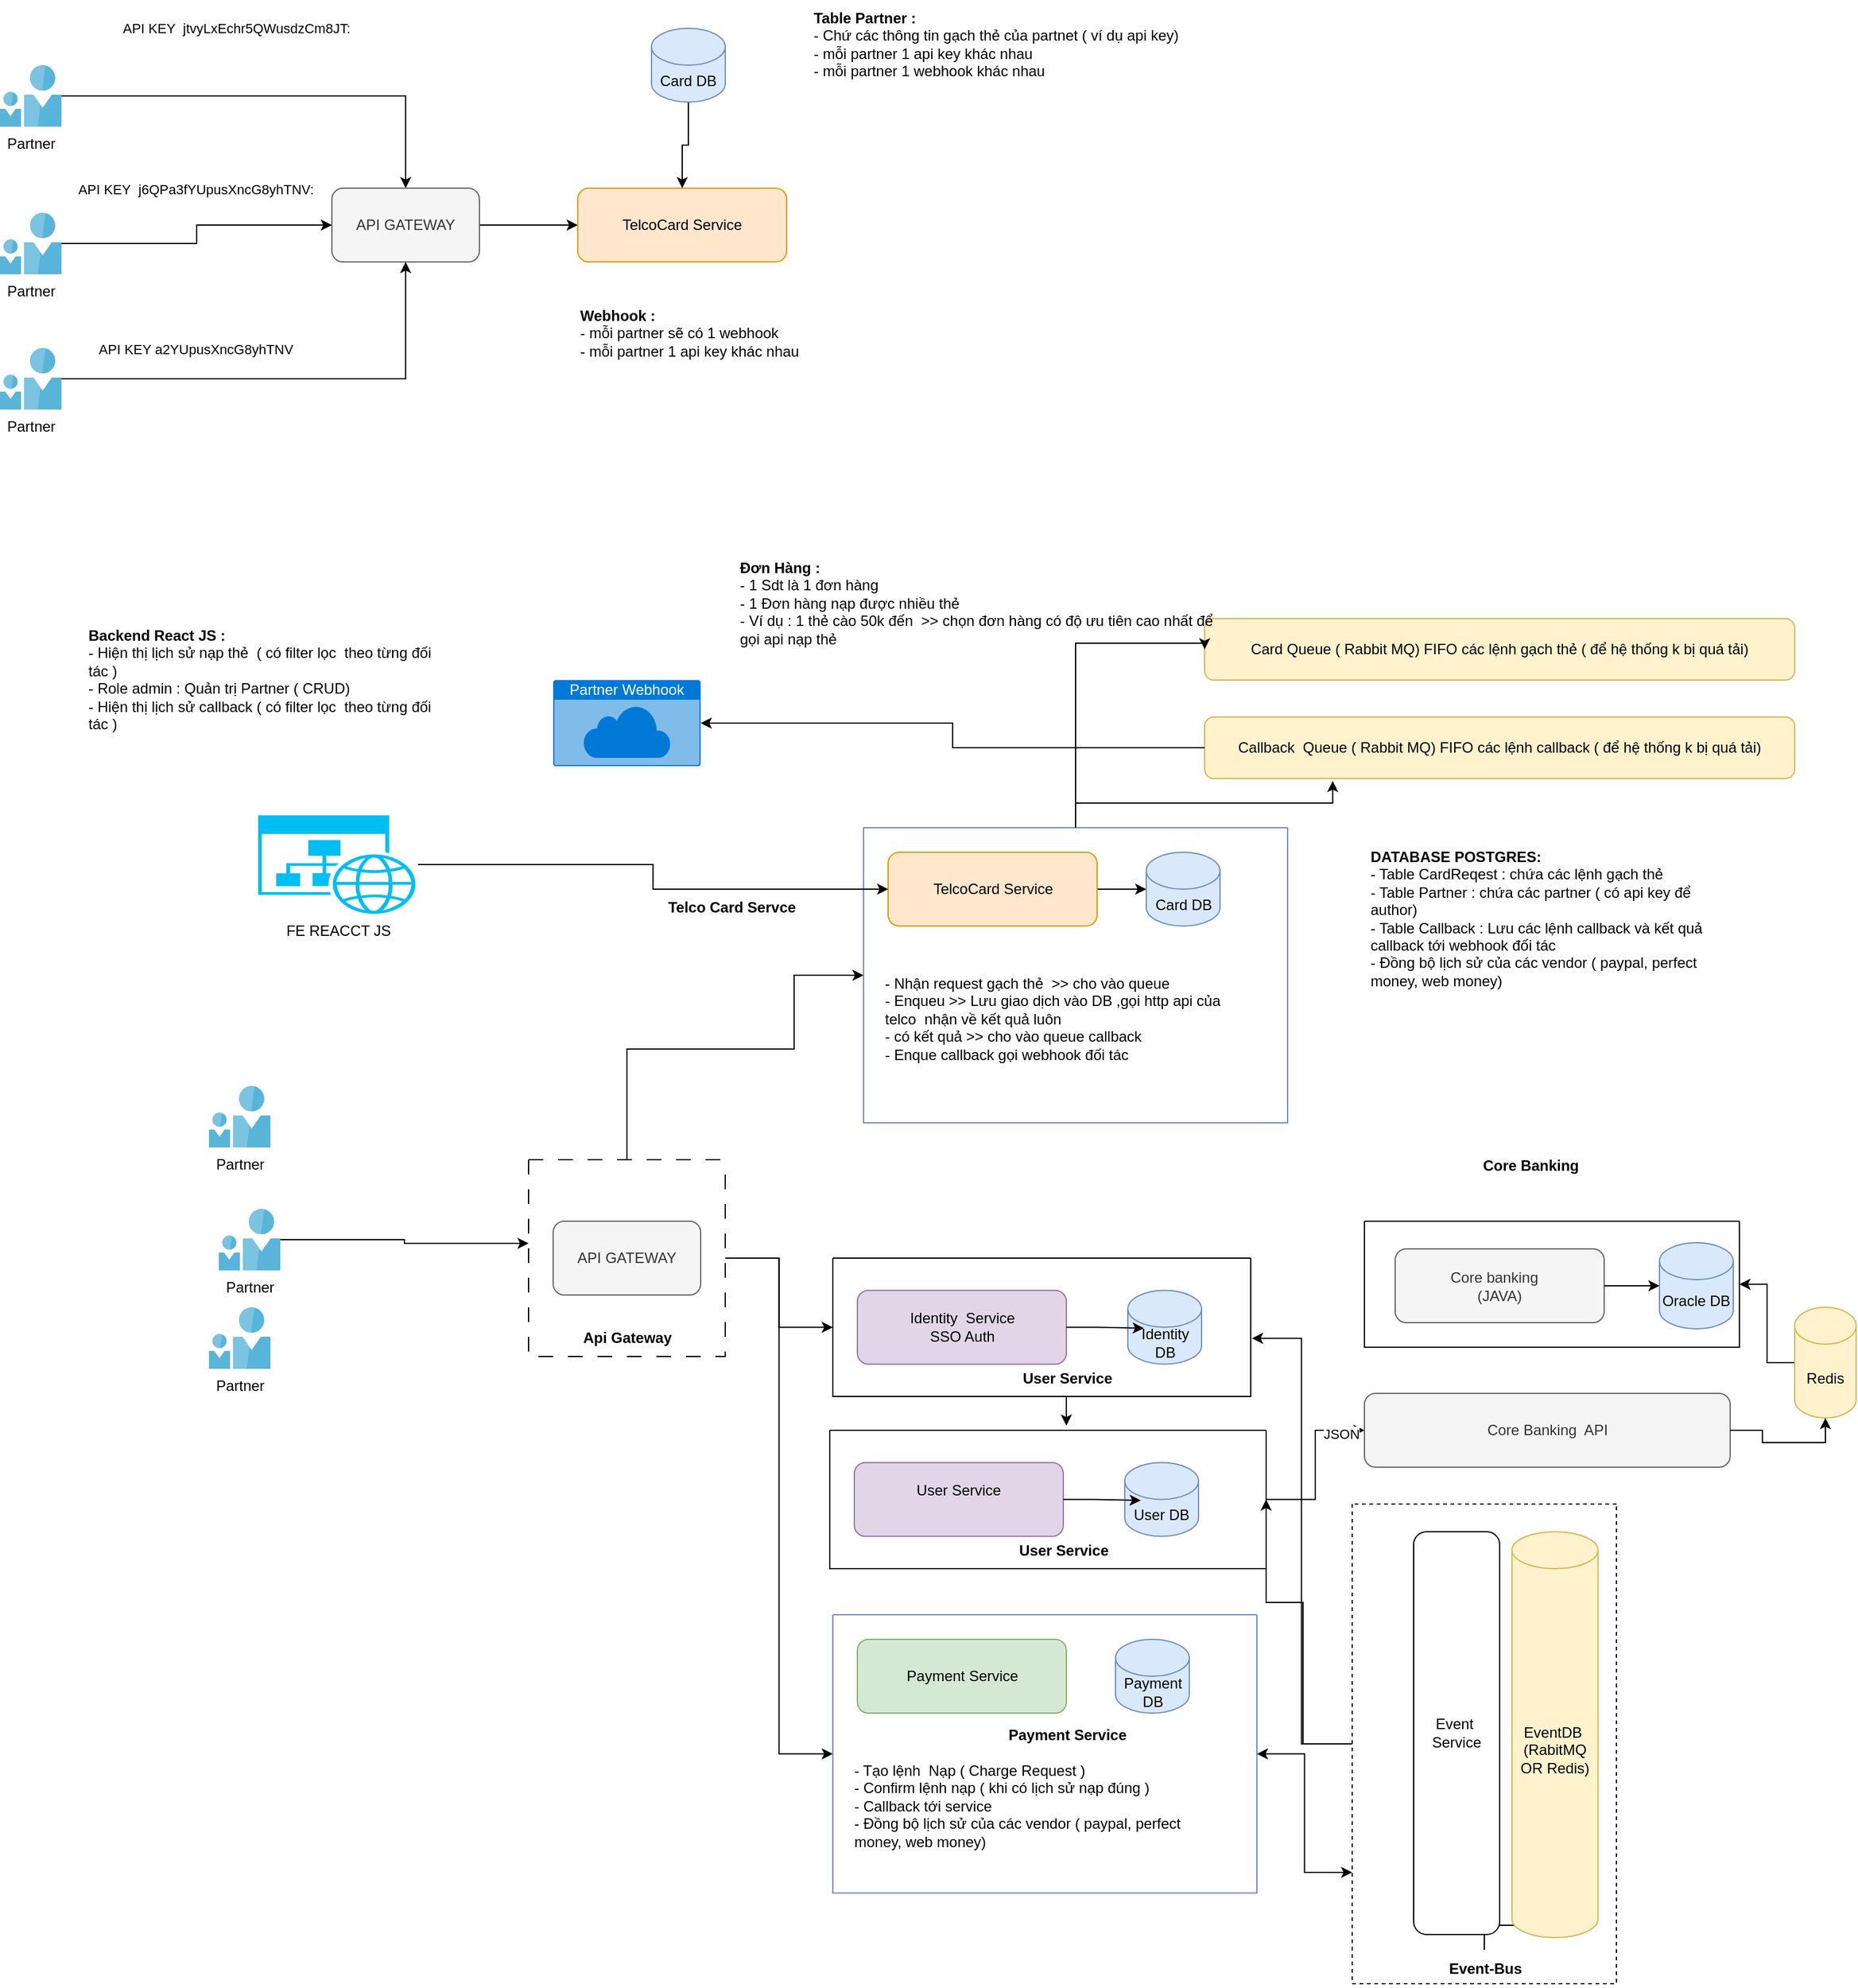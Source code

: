 <mxfile version="24.7.6">
  <diagram name="Page-1" id="iOP9NucEH-zzFqvL8uEB">
    <mxGraphModel dx="2284" dy="2481" grid="1" gridSize="10" guides="1" tooltips="1" connect="1" arrows="1" fold="1" page="1" pageScale="1" pageWidth="850" pageHeight="1100" math="0" shadow="0">
      <root>
        <mxCell id="0" />
        <mxCell id="1" parent="0" />
        <mxCell id="ymEb2g0kcDg-jAVKu9gT-71" style="edgeStyle=orthogonalEdgeStyle;rounded=0;orthogonalLoop=1;jettySize=auto;html=1;entryX=0;entryY=0.5;entryDx=0;entryDy=0;" parent="1" source="ymEb2g0kcDg-jAVKu9gT-15" target="ymEb2g0kcDg-jAVKu9gT-41" edge="1">
          <mxGeometry relative="1" as="geometry" />
        </mxCell>
        <mxCell id="clGpNB9oHALhCs1MbPwn-30" style="edgeStyle=orthogonalEdgeStyle;rounded=0;orthogonalLoop=1;jettySize=auto;html=1;entryX=0;entryY=0.5;entryDx=0;entryDy=0;" parent="1" source="ymEb2g0kcDg-jAVKu9gT-15" target="ymEb2g0kcDg-jAVKu9gT-47" edge="1">
          <mxGeometry relative="1" as="geometry" />
        </mxCell>
        <mxCell id="WQcWtHXtiNmqQjXh-VJ1-3" style="edgeStyle=orthogonalEdgeStyle;rounded=0;orthogonalLoop=1;jettySize=auto;html=1;entryX=0;entryY=0.5;entryDx=0;entryDy=0;" parent="1" source="ymEb2g0kcDg-jAVKu9gT-15" target="clGpNB9oHALhCs1MbPwn-42" edge="1">
          <mxGeometry relative="1" as="geometry">
            <Array as="points">
              <mxPoint x="120" y="-80" />
              <mxPoint x="256" y="-80" />
              <mxPoint x="256" y="-140" />
            </Array>
          </mxGeometry>
        </mxCell>
        <mxCell id="ymEb2g0kcDg-jAVKu9gT-15" value="API GATEWAY" style="swimlane;startSize=0;fontColor=none;noLabel=1;dashed=1;dashPattern=12 12;" parent="1" vertex="1">
          <mxGeometry x="40" y="10" width="160" height="160" as="geometry" />
        </mxCell>
        <mxCell id="ymEb2g0kcDg-jAVKu9gT-3" value="API GATEWAY" style="rounded=1;whiteSpace=wrap;html=1;fillColor=#f5f5f5;fontColor=#333333;strokeColor=#666666;" parent="ymEb2g0kcDg-jAVKu9gT-15" vertex="1">
          <mxGeometry x="20" y="50" width="120" height="60" as="geometry" />
        </mxCell>
        <mxCell id="ymEb2g0kcDg-jAVKu9gT-30" value="&lt;b&gt;Api Gateway&lt;br&gt;&lt;/b&gt;" style="text;html=1;align=center;verticalAlign=middle;resizable=0;points=[];autosize=1;strokeColor=none;fillColor=none;" parent="ymEb2g0kcDg-jAVKu9gT-15" vertex="1">
          <mxGeometry x="35" y="130" width="90" height="30" as="geometry" />
        </mxCell>
        <mxCell id="ymEb2g0kcDg-jAVKu9gT-16" value="Core Banking&amp;nbsp; API" style="rounded=1;whiteSpace=wrap;html=1;fillColor=#f5f5f5;strokeColor=#666666;fontColor=#333333;" parent="1" vertex="1">
          <mxGeometry x="720" y="200" width="297.5" height="60" as="geometry" />
        </mxCell>
        <mxCell id="ymEb2g0kcDg-jAVKu9gT-24" value="Post" style="swimlane;startSize=0;rounded=1;shadow=0;fontColor=none;labelBackgroundColor=none;noLabel=1;" parent="1" vertex="1">
          <mxGeometry x="720" y="60" width="305" height="102.5" as="geometry" />
        </mxCell>
        <mxCell id="ymEb2g0kcDg-jAVKu9gT-4" value="&lt;div&gt;Core banking&lt;span style=&quot;white-space: pre;&quot;&gt;&#x9;&lt;/span&gt;&lt;/div&gt;&lt;div&gt;&lt;span style=&quot;white-space: pre;&quot;&gt;(JAVA)&lt;br&gt;&lt;/span&gt;&lt;/div&gt;" style="rounded=1;whiteSpace=wrap;html=1;fillColor=#f5f5f5;strokeColor=#666666;fontColor=#333333;" parent="ymEb2g0kcDg-jAVKu9gT-24" vertex="1">
          <mxGeometry x="25" y="22.5" width="170" height="60" as="geometry" />
        </mxCell>
        <mxCell id="ymEb2g0kcDg-jAVKu9gT-6" value="Oracle DB" style="shape=cylinder3;whiteSpace=wrap;html=1;boundedLbl=1;backgroundOutline=1;size=15;fillColor=#dae8fc;strokeColor=#6c8ebf;" parent="ymEb2g0kcDg-jAVKu9gT-24" vertex="1">
          <mxGeometry x="240" y="17.5" width="60" height="70" as="geometry" />
        </mxCell>
        <mxCell id="ymEb2g0kcDg-jAVKu9gT-32" value="" style="edgeStyle=orthogonalEdgeStyle;rounded=0;orthogonalLoop=1;jettySize=auto;html=1;" parent="ymEb2g0kcDg-jAVKu9gT-24" source="ymEb2g0kcDg-jAVKu9gT-4" target="ymEb2g0kcDg-jAVKu9gT-6" edge="1">
          <mxGeometry relative="1" as="geometry" />
        </mxCell>
        <mxCell id="ymEb2g0kcDg-jAVKu9gT-41" value="Post" style="swimlane;startSize=0;rounded=1;shadow=0;fontColor=none;labelBackgroundColor=none;noLabel=1;" parent="1" vertex="1">
          <mxGeometry x="287.5" y="90" width="340" height="112.5" as="geometry" />
        </mxCell>
        <mxCell id="clGpNB9oHALhCs1MbPwn-31" style="edgeStyle=orthogonalEdgeStyle;rounded=0;orthogonalLoop=1;jettySize=auto;html=1;" parent="ymEb2g0kcDg-jAVKu9gT-41" source="ymEb2g0kcDg-jAVKu9gT-42" edge="1">
          <mxGeometry relative="1" as="geometry">
            <mxPoint x="190" y="136.25" as="targetPoint" />
          </mxGeometry>
        </mxCell>
        <mxCell id="ymEb2g0kcDg-jAVKu9gT-42" value="&lt;b&gt;User Service&lt;br&gt;&lt;/b&gt;" style="text;html=1;align=center;verticalAlign=middle;resizable=0;points=[];autosize=1;strokeColor=none;fillColor=none;" parent="ymEb2g0kcDg-jAVKu9gT-41" vertex="1">
          <mxGeometry x="140" y="82.5" width="100" height="30" as="geometry" />
        </mxCell>
        <mxCell id="ymEb2g0kcDg-jAVKu9gT-18" value="&lt;div&gt;Identity&amp;nbsp; Service&lt;/div&gt;&lt;div&gt;SSO Auth &lt;br&gt;&lt;/div&gt;" style="rounded=1;whiteSpace=wrap;html=1;fillColor=#e1d5e7;strokeColor=#9673a6;" parent="ymEb2g0kcDg-jAVKu9gT-41" vertex="1">
          <mxGeometry x="20" y="26.25" width="170" height="60" as="geometry" />
        </mxCell>
        <mxCell id="ymEb2g0kcDg-jAVKu9gT-20" value="Identity DB" style="shape=cylinder3;whiteSpace=wrap;html=1;boundedLbl=1;backgroundOutline=1;size=15;fillColor=#dae8fc;strokeColor=#6c8ebf;" parent="ymEb2g0kcDg-jAVKu9gT-41" vertex="1">
          <mxGeometry x="240" y="26.25" width="60" height="60" as="geometry" />
        </mxCell>
        <mxCell id="isoSCwNyjUuJ1y2WLRkC-23" style="edgeStyle=orthogonalEdgeStyle;rounded=0;orthogonalLoop=1;jettySize=auto;html=1;entryX=0.217;entryY=0.513;entryDx=0;entryDy=0;entryPerimeter=0;" parent="ymEb2g0kcDg-jAVKu9gT-41" source="ymEb2g0kcDg-jAVKu9gT-18" target="ymEb2g0kcDg-jAVKu9gT-20" edge="1">
          <mxGeometry relative="1" as="geometry" />
        </mxCell>
        <mxCell id="ymEb2g0kcDg-jAVKu9gT-67" style="edgeStyle=orthogonalEdgeStyle;rounded=0;orthogonalLoop=1;jettySize=auto;html=1;entryX=0;entryY=0.768;entryDx=0;entryDy=0;startArrow=classic;startFill=1;entryPerimeter=0;" parent="1" source="ymEb2g0kcDg-jAVKu9gT-47" target="ymEb2g0kcDg-jAVKu9gT-58" edge="1">
          <mxGeometry relative="1" as="geometry">
            <Array as="points" />
          </mxGeometry>
        </mxCell>
        <mxCell id="ymEb2g0kcDg-jAVKu9gT-47" value="Post" style="swimlane;startSize=0;rounded=1;shadow=0;labelBackgroundColor=none;noLabel=1;fillColor=#dae8fc;strokeColor=#6c8ebf;" parent="1" vertex="1">
          <mxGeometry x="287.5" y="380" width="345" height="226.25" as="geometry" />
        </mxCell>
        <mxCell id="ymEb2g0kcDg-jAVKu9gT-48" value="&lt;b&gt;Payment Service&lt;br&gt;&lt;/b&gt;" style="text;html=1;align=center;verticalAlign=middle;resizable=0;points=[];autosize=1;strokeColor=none;fillColor=none;" parent="ymEb2g0kcDg-jAVKu9gT-47" vertex="1">
          <mxGeometry x="130" y="82.5" width="120" height="30" as="geometry" />
        </mxCell>
        <mxCell id="ymEb2g0kcDg-jAVKu9gT-21" value="Payment Service" style="rounded=1;whiteSpace=wrap;html=1;fillColor=#d5e8d4;strokeColor=#82b366;" parent="ymEb2g0kcDg-jAVKu9gT-47" vertex="1">
          <mxGeometry x="20" y="20" width="170" height="60" as="geometry" />
        </mxCell>
        <mxCell id="ymEb2g0kcDg-jAVKu9gT-22" value="Payment DB" style="shape=cylinder3;whiteSpace=wrap;html=1;boundedLbl=1;backgroundOutline=1;size=15;fillColor=#dae8fc;strokeColor=#6c8ebf;" parent="ymEb2g0kcDg-jAVKu9gT-47" vertex="1">
          <mxGeometry x="230" y="20" width="60" height="60" as="geometry" />
        </mxCell>
        <mxCell id="isoSCwNyjUuJ1y2WLRkC-27" value="&lt;div&gt;- Tạo lệnh&amp;nbsp; Nạp ( Charge Request ) &lt;br&gt;&lt;/div&gt;&lt;div&gt;- Confirm lệnh nạp ( khi có lịch sử nạp đúng ) &lt;br&gt;&lt;/div&gt;&lt;div&gt;- Callback tới service&lt;br&gt;&lt;/div&gt;- Đồng bộ lịch sử của các vendor ( paypal, perfect money, web money)" style="text;html=1;whiteSpace=wrap;overflow=hidden;rounded=0;" parent="ymEb2g0kcDg-jAVKu9gT-47" vertex="1">
          <mxGeometry x="15" y="112.5" width="295" height="97.5" as="geometry" />
        </mxCell>
        <mxCell id="clGpNB9oHALhCs1MbPwn-32" style="edgeStyle=orthogonalEdgeStyle;rounded=0;orthogonalLoop=1;jettySize=auto;html=1;entryX=1;entryY=0.5;entryDx=0;entryDy=0;" parent="1" source="ymEb2g0kcDg-jAVKu9gT-58" target="clGpNB9oHALhCs1MbPwn-25" edge="1">
          <mxGeometry relative="1" as="geometry">
            <Array as="points">
              <mxPoint x="670" y="485" />
              <mxPoint x="670" y="370" />
            </Array>
          </mxGeometry>
        </mxCell>
        <mxCell id="ymEb2g0kcDg-jAVKu9gT-58" value="Post" style="swimlane;startSize=0;rounded=1;shadow=0;fontColor=none;labelBackgroundColor=none;noLabel=1;dashed=1;" parent="1" vertex="1">
          <mxGeometry x="710" y="290" width="215" height="390" as="geometry" />
        </mxCell>
        <mxCell id="clGpNB9oHALhCs1MbPwn-10" value="" style="edgeStyle=orthogonalEdgeStyle;rounded=0;orthogonalLoop=1;jettySize=auto;html=1;" parent="ymEb2g0kcDg-jAVKu9gT-58" source="ymEb2g0kcDg-jAVKu9gT-59" target="ymEb2g0kcDg-jAVKu9gT-19" edge="1">
          <mxGeometry relative="1" as="geometry" />
        </mxCell>
        <mxCell id="ymEb2g0kcDg-jAVKu9gT-59" value="&lt;b&gt;Event-Bus&lt;/b&gt;" style="text;html=1;align=center;verticalAlign=middle;resizable=0;points=[];autosize=1;strokeColor=none;fillColor=none;" parent="ymEb2g0kcDg-jAVKu9gT-58" vertex="1">
          <mxGeometry x="67.5" y="362.5" width="80" height="30" as="geometry" />
        </mxCell>
        <mxCell id="ymEb2g0kcDg-jAVKu9gT-19" value="&lt;div&gt;EventDB&amp;nbsp;&lt;/div&gt;&lt;div&gt;(RabitMQ OR Redis)&lt;/div&gt;" style="shape=cylinder3;whiteSpace=wrap;html=1;boundedLbl=1;backgroundOutline=1;size=15;fillColor=#fff2cc;strokeColor=#d6b656;" parent="ymEb2g0kcDg-jAVKu9gT-58" vertex="1">
          <mxGeometry x="130" y="22.5" width="70" height="330" as="geometry" />
        </mxCell>
        <mxCell id="ymEb2g0kcDg-jAVKu9gT-23" value="Event&amp;nbsp; Service" style="rounded=1;whiteSpace=wrap;html=1;" parent="ymEb2g0kcDg-jAVKu9gT-58" vertex="1">
          <mxGeometry x="50" y="22.5" width="70" height="327.5" as="geometry" />
        </mxCell>
        <mxCell id="isoSCwNyjUuJ1y2WLRkC-15" value="Partner" style="image;sketch=0;aspect=fixed;html=1;points=[];align=center;fontSize=12;image=img/lib/mscae/Two_User_Icon.svg;" parent="1" vertex="1">
          <mxGeometry x="-212" y="50" width="50" height="50" as="geometry" />
        </mxCell>
        <mxCell id="isoSCwNyjUuJ1y2WLRkC-17" style="edgeStyle=orthogonalEdgeStyle;rounded=0;orthogonalLoop=1;jettySize=auto;html=1;entryX=0;entryY=0.425;entryDx=0;entryDy=0;entryPerimeter=0;" parent="1" source="isoSCwNyjUuJ1y2WLRkC-15" target="ymEb2g0kcDg-jAVKu9gT-15" edge="1">
          <mxGeometry relative="1" as="geometry" />
        </mxCell>
        <mxCell id="clGpNB9oHALhCs1MbPwn-14" style="edgeStyle=orthogonalEdgeStyle;rounded=0;orthogonalLoop=1;jettySize=auto;html=1;entryX=1;entryY=0.5;entryDx=0;entryDy=0;" parent="1" source="clGpNB9oHALhCs1MbPwn-11" target="ymEb2g0kcDg-jAVKu9gT-24" edge="1">
          <mxGeometry relative="1" as="geometry" />
        </mxCell>
        <mxCell id="clGpNB9oHALhCs1MbPwn-11" value="Redis" style="shape=cylinder3;whiteSpace=wrap;html=1;boundedLbl=1;backgroundOutline=1;size=15;fillColor=#fff2cc;strokeColor=#d6b656;" parent="1" vertex="1">
          <mxGeometry x="1070" y="130" width="50" height="90" as="geometry" />
        </mxCell>
        <mxCell id="clGpNB9oHALhCs1MbPwn-13" style="edgeStyle=orthogonalEdgeStyle;rounded=0;orthogonalLoop=1;jettySize=auto;html=1;entryX=0.5;entryY=1;entryDx=0;entryDy=0;entryPerimeter=0;" parent="1" source="ymEb2g0kcDg-jAVKu9gT-16" target="clGpNB9oHALhCs1MbPwn-11" edge="1">
          <mxGeometry relative="1" as="geometry" />
        </mxCell>
        <mxCell id="clGpNB9oHALhCs1MbPwn-20" value="&lt;div&gt;Partner Webhook&lt;/div&gt;&lt;div&gt;&lt;br&gt;&lt;/div&gt;" style="html=1;whiteSpace=wrap;strokeColor=none;fillColor=#0079D6;labelPosition=center;verticalLabelPosition=middle;verticalAlign=top;align=center;fontSize=12;outlineConnect=0;spacingTop=-6;fontColor=#FFFFFF;sketch=0;shape=mxgraph.sitemap.cloud;" parent="1" vertex="1">
          <mxGeometry x="60" y="-380" width="120" height="70" as="geometry" />
        </mxCell>
        <mxCell id="ymEb2g0kcDg-jAVKu9gT-29" value="&lt;b&gt;Core Banking&lt;br&gt;&lt;/b&gt;" style="text;html=1;align=center;verticalAlign=middle;resizable=0;points=[];autosize=1;strokeColor=none;fillColor=none;" parent="1" vertex="1">
          <mxGeometry x="805" width="100" height="30" as="geometry" />
        </mxCell>
        <mxCell id="clGpNB9oHALhCs1MbPwn-34" style="edgeStyle=orthogonalEdgeStyle;rounded=0;orthogonalLoop=1;jettySize=auto;html=1;entryX=0;entryY=0.5;entryDx=0;entryDy=0;" parent="1" source="clGpNB9oHALhCs1MbPwn-25" target="ymEb2g0kcDg-jAVKu9gT-16" edge="1">
          <mxGeometry relative="1" as="geometry" />
        </mxCell>
        <mxCell id="clGpNB9oHALhCs1MbPwn-35" value="JSON" style="edgeLabel;html=1;align=center;verticalAlign=middle;resizable=0;points=[];" parent="clGpNB9oHALhCs1MbPwn-34" vertex="1" connectable="0">
          <mxGeometry x="0.707" y="-3" relative="1" as="geometry">
            <mxPoint as="offset" />
          </mxGeometry>
        </mxCell>
        <mxCell id="clGpNB9oHALhCs1MbPwn-25" value="Post" style="swimlane;startSize=0;rounded=1;shadow=0;fontColor=none;labelBackgroundColor=none;noLabel=1;" parent="1" vertex="1">
          <mxGeometry x="285" y="230" width="355" height="112.5" as="geometry" />
        </mxCell>
        <mxCell id="clGpNB9oHALhCs1MbPwn-26" value="&lt;b&gt;User Service&lt;br&gt;&lt;/b&gt;" style="text;html=1;align=center;verticalAlign=middle;resizable=0;points=[];autosize=1;strokeColor=none;fillColor=none;" parent="clGpNB9oHALhCs1MbPwn-25" vertex="1">
          <mxGeometry x="140" y="82.5" width="100" height="30" as="geometry" />
        </mxCell>
        <mxCell id="clGpNB9oHALhCs1MbPwn-27" value="&lt;div&gt;User Service&lt;/div&gt;&lt;div&gt;&lt;br&gt;&lt;/div&gt;" style="rounded=1;whiteSpace=wrap;html=1;fillColor=#e1d5e7;strokeColor=#9673a6;" parent="clGpNB9oHALhCs1MbPwn-25" vertex="1">
          <mxGeometry x="20" y="26.25" width="170" height="60" as="geometry" />
        </mxCell>
        <mxCell id="clGpNB9oHALhCs1MbPwn-28" value="User DB" style="shape=cylinder3;whiteSpace=wrap;html=1;boundedLbl=1;backgroundOutline=1;size=15;fillColor=#dae8fc;strokeColor=#6c8ebf;" parent="clGpNB9oHALhCs1MbPwn-25" vertex="1">
          <mxGeometry x="240" y="26.25" width="60" height="60" as="geometry" />
        </mxCell>
        <mxCell id="clGpNB9oHALhCs1MbPwn-29" style="edgeStyle=orthogonalEdgeStyle;rounded=0;orthogonalLoop=1;jettySize=auto;html=1;entryX=0.217;entryY=0.513;entryDx=0;entryDy=0;entryPerimeter=0;" parent="clGpNB9oHALhCs1MbPwn-25" source="clGpNB9oHALhCs1MbPwn-27" target="clGpNB9oHALhCs1MbPwn-28" edge="1">
          <mxGeometry relative="1" as="geometry" />
        </mxCell>
        <mxCell id="clGpNB9oHALhCs1MbPwn-33" style="edgeStyle=orthogonalEdgeStyle;rounded=0;orthogonalLoop=1;jettySize=auto;html=1;entryX=1.003;entryY=0.58;entryDx=0;entryDy=0;entryPerimeter=0;" parent="1" source="ymEb2g0kcDg-jAVKu9gT-58" target="ymEb2g0kcDg-jAVKu9gT-41" edge="1">
          <mxGeometry relative="1" as="geometry" />
        </mxCell>
        <mxCell id="clGpNB9oHALhCs1MbPwn-42" value="Post" style="swimlane;startSize=0;rounded=1;shadow=0;labelBackgroundColor=none;noLabel=1;fillColor=#dae8fc;strokeColor=#6c8ebf;" parent="1" vertex="1">
          <mxGeometry x="312.5" y="-260" width="345" height="240" as="geometry" />
        </mxCell>
        <mxCell id="WQcWtHXtiNmqQjXh-VJ1-15" style="edgeStyle=orthogonalEdgeStyle;rounded=0;orthogonalLoop=1;jettySize=auto;html=1;" parent="clGpNB9oHALhCs1MbPwn-42" source="clGpNB9oHALhCs1MbPwn-44" target="clGpNB9oHALhCs1MbPwn-45" edge="1">
          <mxGeometry relative="1" as="geometry" />
        </mxCell>
        <mxCell id="clGpNB9oHALhCs1MbPwn-44" value="TelcoCard Service" style="rounded=1;whiteSpace=wrap;html=1;fillColor=#ffe6cc;strokeColor=#d79b00;" parent="clGpNB9oHALhCs1MbPwn-42" vertex="1">
          <mxGeometry x="20" y="20" width="170" height="60" as="geometry" />
        </mxCell>
        <mxCell id="clGpNB9oHALhCs1MbPwn-45" value="Card DB" style="shape=cylinder3;whiteSpace=wrap;html=1;boundedLbl=1;backgroundOutline=1;size=15;fillColor=#dae8fc;strokeColor=#6c8ebf;" parent="clGpNB9oHALhCs1MbPwn-42" vertex="1">
          <mxGeometry x="230" y="20" width="60" height="60" as="geometry" />
        </mxCell>
        <mxCell id="clGpNB9oHALhCs1MbPwn-46" value="&lt;div&gt;- Nhận request gạch thẻ&amp;nbsp; &amp;gt;&amp;gt; cho vào queue &lt;br&gt;&lt;/div&gt;&lt;div&gt;- Enqueu &amp;gt;&amp;gt; Lưu giao dịch vào DB ,gọi http api của telco&amp;nbsp; nhận về kết quả luôn &lt;br&gt;&lt;/div&gt;&lt;div&gt;- có kết quả &amp;gt;&amp;gt; cho vào queue callback&lt;/div&gt;&lt;div&gt;- Enque callback gọi webhook đối tác &lt;br&gt;&lt;/div&gt;" style="text;html=1;whiteSpace=wrap;overflow=hidden;rounded=0;" parent="clGpNB9oHALhCs1MbPwn-42" vertex="1">
          <mxGeometry x="15" y="112.5" width="295" height="137.5" as="geometry" />
        </mxCell>
        <mxCell id="clGpNB9oHALhCs1MbPwn-43" value="&lt;b&gt;Telco Card Servce&lt;br&gt;&lt;/b&gt;" style="text;html=1;align=center;verticalAlign=middle;resizable=0;points=[];autosize=1;strokeColor=none;fillColor=none;" parent="1" vertex="1">
          <mxGeometry x="140" y="-210" width="130" height="30" as="geometry" />
        </mxCell>
        <mxCell id="WQcWtHXtiNmqQjXh-VJ1-1" value="Card Queue ( Rabbit MQ) FIFO các lệnh gạch thẻ ( để hệ thống k bị quá tải)" style="rounded=1;whiteSpace=wrap;html=1;fillColor=#fff2cc;strokeColor=#d6b656;" parent="1" vertex="1">
          <mxGeometry x="590" y="-430" width="480" height="50" as="geometry" />
        </mxCell>
        <mxCell id="WQcWtHXtiNmqQjXh-VJ1-2" style="edgeStyle=orthogonalEdgeStyle;rounded=0;orthogonalLoop=1;jettySize=auto;html=1;entryX=0;entryY=0.5;entryDx=0;entryDy=0;" parent="1" source="clGpNB9oHALhCs1MbPwn-42" target="WQcWtHXtiNmqQjXh-VJ1-1" edge="1">
          <mxGeometry relative="1" as="geometry">
            <Array as="points">
              <mxPoint x="485" y="-410" />
              <mxPoint x="590" y="-410" />
            </Array>
          </mxGeometry>
        </mxCell>
        <mxCell id="WQcWtHXtiNmqQjXh-VJ1-4" value="Callback&amp;nbsp; Queue ( Rabbit MQ) FIFO các lệnh callback ( để hệ thống k bị quá tải)" style="rounded=1;whiteSpace=wrap;html=1;fillColor=#fff2cc;strokeColor=#d6b656;" parent="1" vertex="1">
          <mxGeometry x="590" y="-350" width="480" height="50" as="geometry" />
        </mxCell>
        <mxCell id="WQcWtHXtiNmqQjXh-VJ1-5" style="edgeStyle=orthogonalEdgeStyle;rounded=0;orthogonalLoop=1;jettySize=auto;html=1;entryX=1;entryY=0.5;entryDx=0;entryDy=0;entryPerimeter=0;" parent="1" source="WQcWtHXtiNmqQjXh-VJ1-4" target="clGpNB9oHALhCs1MbPwn-20" edge="1">
          <mxGeometry relative="1" as="geometry" />
        </mxCell>
        <mxCell id="WQcWtHXtiNmqQjXh-VJ1-11" style="edgeStyle=orthogonalEdgeStyle;rounded=0;orthogonalLoop=1;jettySize=auto;html=1;entryX=0;entryY=0.5;entryDx=0;entryDy=0;" parent="1" source="WQcWtHXtiNmqQjXh-VJ1-7" target="clGpNB9oHALhCs1MbPwn-44" edge="1">
          <mxGeometry relative="1" as="geometry" />
        </mxCell>
        <mxCell id="WQcWtHXtiNmqQjXh-VJ1-7" value="FE REACCT JS " style="verticalLabelPosition=bottom;html=1;verticalAlign=top;align=center;strokeColor=none;fillColor=#00BEF2;shape=mxgraph.azure.website_generic;pointerEvents=1;" parent="1" vertex="1">
          <mxGeometry x="-180" y="-270" width="130" height="80" as="geometry" />
        </mxCell>
        <mxCell id="WQcWtHXtiNmqQjXh-VJ1-9" style="edgeStyle=orthogonalEdgeStyle;rounded=0;orthogonalLoop=1;jettySize=auto;html=1;entryX=0.217;entryY=1.04;entryDx=0;entryDy=0;entryPerimeter=0;" parent="1" source="clGpNB9oHALhCs1MbPwn-42" target="WQcWtHXtiNmqQjXh-VJ1-4" edge="1">
          <mxGeometry relative="1" as="geometry" />
        </mxCell>
        <mxCell id="WQcWtHXtiNmqQjXh-VJ1-12" value="Partner" style="image;sketch=0;aspect=fixed;html=1;points=[];align=center;fontSize=12;image=img/lib/mscae/Two_User_Icon.svg;" parent="1" vertex="1">
          <mxGeometry x="-220" y="130" width="50" height="50" as="geometry" />
        </mxCell>
        <mxCell id="WQcWtHXtiNmqQjXh-VJ1-13" value="Partner" style="image;sketch=0;aspect=fixed;html=1;points=[];align=center;fontSize=12;image=img/lib/mscae/Two_User_Icon.svg;" parent="1" vertex="1">
          <mxGeometry x="-220" y="-50" width="50" height="50" as="geometry" />
        </mxCell>
        <mxCell id="WQcWtHXtiNmqQjXh-VJ1-6" value="&lt;div&gt;&lt;b&gt;DATABASE POSTGRES: &lt;/b&gt;&lt;br&gt;&lt;/div&gt;&lt;div&gt;- Table CardReqest : chứa các lệnh gạch thẻ &lt;br&gt;&lt;/div&gt;&lt;div&gt;- Table Partner : chứa các partner ( có api key để author) &lt;br&gt;&lt;/div&gt;&lt;div&gt;- Table Callback : Lưu các lệnh callback và kết quả callback tới webhook đối tác &lt;br&gt;&lt;/div&gt;- Đồng bộ lịch sử của các vendor ( paypal, perfect money, web money)" style="text;html=1;whiteSpace=wrap;overflow=hidden;rounded=0;" parent="1" vertex="1">
          <mxGeometry x="722.5" y="-250" width="295" height="160" as="geometry" />
        </mxCell>
        <mxCell id="WQcWtHXtiNmqQjXh-VJ1-14" value="&lt;b&gt;Backend React JS : &lt;/b&gt;&lt;br&gt;&lt;div&gt;- Hiện thị lịch sử nạp thẻ&amp;nbsp; ( có filter lọc&amp;nbsp; theo từng đối tác ) &lt;/div&gt;&lt;div&gt;- Role admin : Quản trị Partner ( CRUD) &lt;br&gt;&lt;/div&gt;&lt;div&gt;- Hiện thị lịch sử callback ( có filter lọc&amp;nbsp; theo từng đối tác ) &lt;br&gt;&lt;/div&gt;" style="text;html=1;whiteSpace=wrap;overflow=hidden;rounded=0;" parent="1" vertex="1">
          <mxGeometry x="-320" y="-430" width="295" height="105" as="geometry" />
        </mxCell>
        <mxCell id="TLidrUCP_DfOvae4FdT3-1" value="&lt;b&gt;Đơn Hàng : &lt;/b&gt;&lt;br&gt;&lt;div&gt;- 1 Sdt là 1 đơn hàng &lt;br&gt;&lt;/div&gt;&lt;div&gt;- 1 Đơn hàng nạp được nhiều thẻ&lt;br&gt;&lt;/div&gt;&lt;div&gt;- Ví dụ : 1 thẻ cào 50k đến&amp;nbsp; &amp;gt;&amp;gt; chọn đơn hàng có độ ưu tiên cao nhất để gọi api nạp thẻ &lt;br&gt;&lt;/div&gt;&lt;div&gt;&lt;br&gt;&lt;/div&gt;" style="text;html=1;whiteSpace=wrap;overflow=hidden;rounded=0;" parent="1" vertex="1">
          <mxGeometry x="210" y="-485" width="390" height="105" as="geometry" />
        </mxCell>
        <mxCell id="rdtpH4Xz1smNQ7SYPHI5-28" style="edgeStyle=orthogonalEdgeStyle;rounded=0;orthogonalLoop=1;jettySize=auto;html=1;" edge="1" parent="1" source="rdtpH4Xz1smNQ7SYPHI5-1" target="rdtpH4Xz1smNQ7SYPHI5-18">
          <mxGeometry relative="1" as="geometry" />
        </mxCell>
        <mxCell id="rdtpH4Xz1smNQ7SYPHI5-31" value="API KEY&amp;nbsp; jtvyLxEchr5QWusdzCm8JT: " style="edgeLabel;html=1;align=center;verticalAlign=middle;resizable=0;points=[];" vertex="1" connectable="0" parent="rdtpH4Xz1smNQ7SYPHI5-28">
          <mxGeometry x="-0.288" y="2" relative="1" as="geometry">
            <mxPoint x="15" y="-53" as="offset" />
          </mxGeometry>
        </mxCell>
        <mxCell id="rdtpH4Xz1smNQ7SYPHI5-1" value="Partner" style="image;sketch=0;aspect=fixed;html=1;points=[];align=center;fontSize=12;image=img/lib/mscae/Two_User_Icon.svg;" vertex="1" parent="1">
          <mxGeometry x="-390" y="-880" width="50" height="50" as="geometry" />
        </mxCell>
        <mxCell id="rdtpH4Xz1smNQ7SYPHI5-35" style="edgeStyle=orthogonalEdgeStyle;rounded=0;orthogonalLoop=1;jettySize=auto;html=1;" edge="1" parent="1" source="rdtpH4Xz1smNQ7SYPHI5-18" target="rdtpH4Xz1smNQ7SYPHI5-26">
          <mxGeometry relative="1" as="geometry" />
        </mxCell>
        <mxCell id="rdtpH4Xz1smNQ7SYPHI5-18" value="API GATEWAY" style="rounded=1;whiteSpace=wrap;html=1;fillColor=#f5f5f5;fontColor=#333333;strokeColor=#666666;" vertex="1" parent="1">
          <mxGeometry x="-120" y="-780" width="120" height="60" as="geometry" />
        </mxCell>
        <mxCell id="rdtpH4Xz1smNQ7SYPHI5-29" style="edgeStyle=orthogonalEdgeStyle;rounded=0;orthogonalLoop=1;jettySize=auto;html=1;" edge="1" parent="1" source="rdtpH4Xz1smNQ7SYPHI5-19" target="rdtpH4Xz1smNQ7SYPHI5-18">
          <mxGeometry relative="1" as="geometry" />
        </mxCell>
        <mxCell id="rdtpH4Xz1smNQ7SYPHI5-19" value="Partner" style="image;sketch=0;aspect=fixed;html=1;points=[];align=center;fontSize=12;image=img/lib/mscae/Two_User_Icon.svg;" vertex="1" parent="1">
          <mxGeometry x="-390" y="-760" width="50" height="50" as="geometry" />
        </mxCell>
        <mxCell id="rdtpH4Xz1smNQ7SYPHI5-30" style="edgeStyle=orthogonalEdgeStyle;rounded=0;orthogonalLoop=1;jettySize=auto;html=1;entryX=0.5;entryY=1;entryDx=0;entryDy=0;" edge="1" parent="1" source="rdtpH4Xz1smNQ7SYPHI5-20" target="rdtpH4Xz1smNQ7SYPHI5-18">
          <mxGeometry relative="1" as="geometry" />
        </mxCell>
        <mxCell id="rdtpH4Xz1smNQ7SYPHI5-20" value="Partner" style="image;sketch=0;aspect=fixed;html=1;points=[];align=center;fontSize=12;image=img/lib/mscae/Two_User_Icon.svg;" vertex="1" parent="1">
          <mxGeometry x="-390" y="-650" width="50" height="50" as="geometry" />
        </mxCell>
        <mxCell id="rdtpH4Xz1smNQ7SYPHI5-26" value="TelcoCard Service" style="rounded=1;whiteSpace=wrap;html=1;fillColor=#ffe6cc;strokeColor=#d79b00;" vertex="1" parent="1">
          <mxGeometry x="80" y="-780" width="170" height="60" as="geometry" />
        </mxCell>
        <mxCell id="rdtpH4Xz1smNQ7SYPHI5-39" style="edgeStyle=orthogonalEdgeStyle;rounded=0;orthogonalLoop=1;jettySize=auto;html=1;" edge="1" parent="1" source="rdtpH4Xz1smNQ7SYPHI5-27" target="rdtpH4Xz1smNQ7SYPHI5-26">
          <mxGeometry relative="1" as="geometry" />
        </mxCell>
        <mxCell id="rdtpH4Xz1smNQ7SYPHI5-27" value="Card DB" style="shape=cylinder3;whiteSpace=wrap;html=1;boundedLbl=1;backgroundOutline=1;size=15;fillColor=#dae8fc;strokeColor=#6c8ebf;" vertex="1" parent="1">
          <mxGeometry x="140" y="-910" width="60" height="60" as="geometry" />
        </mxCell>
        <mxCell id="rdtpH4Xz1smNQ7SYPHI5-33" value="API KEY&amp;nbsp; j6QPa3fYUpusXncG8yhTNV: " style="edgeLabel;html=1;align=center;verticalAlign=middle;resizable=0;points=[];" vertex="1" connectable="0" parent="1">
          <mxGeometry x="-230" y="-850" as="geometry">
            <mxPoint x="-1" y="71" as="offset" />
          </mxGeometry>
        </mxCell>
        <mxCell id="rdtpH4Xz1smNQ7SYPHI5-34" value="API KEY a2YUpusXncG8yhTNV" style="edgeLabel;html=1;align=center;verticalAlign=middle;resizable=0;points=[];" vertex="1" connectable="0" parent="1">
          <mxGeometry x="-230" y="-720" as="geometry">
            <mxPoint x="-1" y="71" as="offset" />
          </mxGeometry>
        </mxCell>
        <mxCell id="rdtpH4Xz1smNQ7SYPHI5-37" value="&lt;b&gt;Webhook : &lt;/b&gt;&lt;br&gt;&lt;div&gt;- mỗi partner sẽ có 1 webhook&lt;br&gt;&lt;/div&gt;&lt;div&gt;- mỗi partner 1 api key khác nhau&lt;br&gt;&lt;/div&gt;" style="text;html=1;whiteSpace=wrap;overflow=hidden;rounded=0;" vertex="1" parent="1">
          <mxGeometry x="80" y="-690" width="210" height="60" as="geometry" />
        </mxCell>
        <mxCell id="rdtpH4Xz1smNQ7SYPHI5-38" value="&lt;b&gt;Table Partner :&lt;/b&gt;&lt;br&gt;&lt;div&gt;- Chứ các thông tin gạch thẻ của partnet ( ví dụ api key)&lt;br&gt;&lt;/div&gt;&lt;div&gt;- mỗi partner 1 api key khác nhau&lt;/div&gt;&lt;div&gt;- mỗi partner 1 webhook khác nhau &lt;br&gt;&lt;/div&gt;" style="text;html=1;whiteSpace=wrap;overflow=hidden;rounded=0;" vertex="1" parent="1">
          <mxGeometry x="270" y="-932.5" width="390" height="105" as="geometry" />
        </mxCell>
      </root>
    </mxGraphModel>
  </diagram>
</mxfile>
